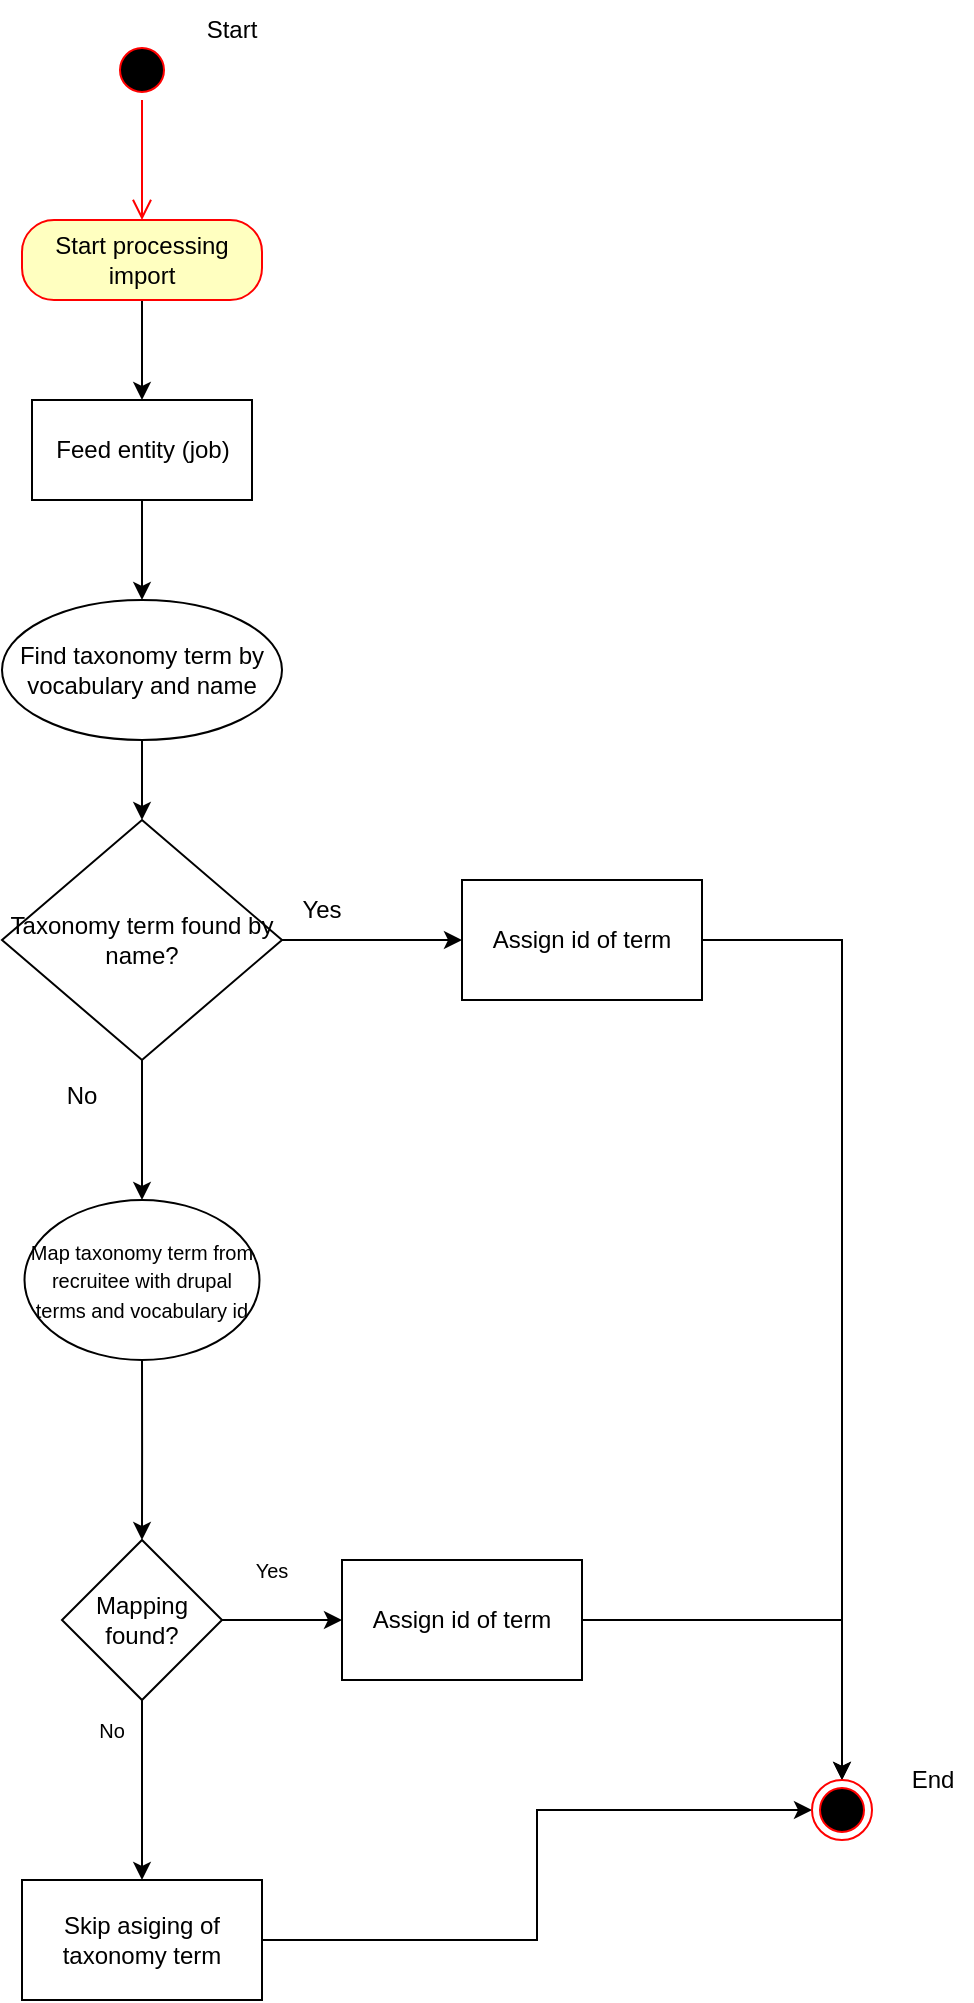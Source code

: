 <mxfile version="15.7.4" type="github">
  <diagram id="iSf-yj_qMK12I_bqWUh1" name="Page-1">
    <mxGraphModel dx="2062" dy="1151" grid="1" gridSize="10" guides="1" tooltips="1" connect="1" arrows="1" fold="1" page="1" pageScale="1" pageWidth="850" pageHeight="1100" math="0" shadow="0">
      <root>
        <mxCell id="0" />
        <mxCell id="1" parent="0" />
        <mxCell id="6jVoLOLnqwUoFQShDyTh-14" value="" style="ellipse;html=1;shape=startState;fillColor=#000000;strokeColor=#ff0000;" vertex="1" parent="1">
          <mxGeometry x="340" y="80" width="30" height="30" as="geometry" />
        </mxCell>
        <mxCell id="6jVoLOLnqwUoFQShDyTh-15" value="" style="edgeStyle=orthogonalEdgeStyle;html=1;verticalAlign=bottom;endArrow=open;endSize=8;strokeColor=#ff0000;rounded=0;" edge="1" source="6jVoLOLnqwUoFQShDyTh-14" parent="1">
          <mxGeometry relative="1" as="geometry">
            <mxPoint x="355" y="170" as="targetPoint" />
          </mxGeometry>
        </mxCell>
        <mxCell id="6jVoLOLnqwUoFQShDyTh-20" style="edgeStyle=orthogonalEdgeStyle;rounded=0;orthogonalLoop=1;jettySize=auto;html=1;exitX=0.5;exitY=1;exitDx=0;exitDy=0;entryX=0.5;entryY=0;entryDx=0;entryDy=0;" edge="1" parent="1" source="6jVoLOLnqwUoFQShDyTh-16" target="6jVoLOLnqwUoFQShDyTh-19">
          <mxGeometry relative="1" as="geometry" />
        </mxCell>
        <mxCell id="6jVoLOLnqwUoFQShDyTh-16" value="Start processing import" style="rounded=1;whiteSpace=wrap;html=1;arcSize=40;fontColor=#000000;fillColor=#ffffc0;strokeColor=#ff0000;" vertex="1" parent="1">
          <mxGeometry x="295" y="170" width="120" height="40" as="geometry" />
        </mxCell>
        <mxCell id="6jVoLOLnqwUoFQShDyTh-18" value="Start" style="text;html=1;strokeColor=none;fillColor=none;align=center;verticalAlign=middle;whiteSpace=wrap;rounded=0;" vertex="1" parent="1">
          <mxGeometry x="370" y="60" width="60" height="30" as="geometry" />
        </mxCell>
        <mxCell id="6jVoLOLnqwUoFQShDyTh-26" value="" style="edgeStyle=orthogonalEdgeStyle;rounded=0;orthogonalLoop=1;jettySize=auto;html=1;" edge="1" parent="1" source="6jVoLOLnqwUoFQShDyTh-19" target="6jVoLOLnqwUoFQShDyTh-25">
          <mxGeometry relative="1" as="geometry" />
        </mxCell>
        <mxCell id="6jVoLOLnqwUoFQShDyTh-19" value="Feed entity (job)" style="html=1;" vertex="1" parent="1">
          <mxGeometry x="300" y="260" width="110" height="50" as="geometry" />
        </mxCell>
        <mxCell id="6jVoLOLnqwUoFQShDyTh-28" value="" style="edgeStyle=orthogonalEdgeStyle;rounded=0;orthogonalLoop=1;jettySize=auto;html=1;" edge="1" parent="1" source="6jVoLOLnqwUoFQShDyTh-25" target="6jVoLOLnqwUoFQShDyTh-27">
          <mxGeometry relative="1" as="geometry" />
        </mxCell>
        <mxCell id="6jVoLOLnqwUoFQShDyTh-25" value="Find taxonomy term by vocabulary and name" style="ellipse;whiteSpace=wrap;html=1;" vertex="1" parent="1">
          <mxGeometry x="285" y="360" width="140" height="70" as="geometry" />
        </mxCell>
        <mxCell id="6jVoLOLnqwUoFQShDyTh-30" value="" style="edgeStyle=orthogonalEdgeStyle;rounded=0;orthogonalLoop=1;jettySize=auto;html=1;" edge="1" parent="1" source="6jVoLOLnqwUoFQShDyTh-27" target="6jVoLOLnqwUoFQShDyTh-29">
          <mxGeometry relative="1" as="geometry" />
        </mxCell>
        <mxCell id="6jVoLOLnqwUoFQShDyTh-34" value="" style="edgeStyle=orthogonalEdgeStyle;rounded=0;orthogonalLoop=1;jettySize=auto;html=1;" edge="1" parent="1" source="6jVoLOLnqwUoFQShDyTh-27" target="6jVoLOLnqwUoFQShDyTh-33">
          <mxGeometry relative="1" as="geometry" />
        </mxCell>
        <mxCell id="6jVoLOLnqwUoFQShDyTh-27" value="Taxonomy term found by name?" style="rhombus;whiteSpace=wrap;html=1;" vertex="1" parent="1">
          <mxGeometry x="285" y="470" width="140" height="120" as="geometry" />
        </mxCell>
        <mxCell id="6jVoLOLnqwUoFQShDyTh-42" style="edgeStyle=orthogonalEdgeStyle;rounded=0;orthogonalLoop=1;jettySize=auto;html=1;entryX=0.5;entryY=0;entryDx=0;entryDy=0;" edge="1" parent="1" source="6jVoLOLnqwUoFQShDyTh-29" target="6jVoLOLnqwUoFQShDyTh-41">
          <mxGeometry relative="1" as="geometry" />
        </mxCell>
        <mxCell id="6jVoLOLnqwUoFQShDyTh-29" value="Assign id of term" style="whiteSpace=wrap;html=1;" vertex="1" parent="1">
          <mxGeometry x="515" y="500" width="120" height="60" as="geometry" />
        </mxCell>
        <mxCell id="6jVoLOLnqwUoFQShDyTh-36" value="" style="edgeStyle=orthogonalEdgeStyle;rounded=0;orthogonalLoop=1;jettySize=auto;html=1;" edge="1" parent="1" source="6jVoLOLnqwUoFQShDyTh-33" target="6jVoLOLnqwUoFQShDyTh-35">
          <mxGeometry relative="1" as="geometry" />
        </mxCell>
        <mxCell id="6jVoLOLnqwUoFQShDyTh-33" value="&lt;font style=&quot;font-size: 10px&quot;&gt;Map taxonomy term from recruitee with drupal terms and vocabulary id&lt;/font&gt;" style="ellipse;whiteSpace=wrap;html=1;" vertex="1" parent="1">
          <mxGeometry x="296.25" y="660" width="117.5" height="80" as="geometry" />
        </mxCell>
        <mxCell id="6jVoLOLnqwUoFQShDyTh-38" value="" style="edgeStyle=orthogonalEdgeStyle;rounded=0;orthogonalLoop=1;jettySize=auto;html=1;" edge="1" parent="1" source="6jVoLOLnqwUoFQShDyTh-35" target="6jVoLOLnqwUoFQShDyTh-37">
          <mxGeometry relative="1" as="geometry" />
        </mxCell>
        <mxCell id="6jVoLOLnqwUoFQShDyTh-40" value="" style="edgeStyle=orthogonalEdgeStyle;rounded=0;orthogonalLoop=1;jettySize=auto;html=1;" edge="1" parent="1" source="6jVoLOLnqwUoFQShDyTh-35" target="6jVoLOLnqwUoFQShDyTh-39">
          <mxGeometry relative="1" as="geometry" />
        </mxCell>
        <mxCell id="6jVoLOLnqwUoFQShDyTh-35" value="Mapping found?" style="rhombus;whiteSpace=wrap;html=1;" vertex="1" parent="1">
          <mxGeometry x="315" y="830" width="80" height="80" as="geometry" />
        </mxCell>
        <mxCell id="6jVoLOLnqwUoFQShDyTh-43" style="edgeStyle=orthogonalEdgeStyle;rounded=0;orthogonalLoop=1;jettySize=auto;html=1;entryX=0.5;entryY=0;entryDx=0;entryDy=0;" edge="1" parent="1" source="6jVoLOLnqwUoFQShDyTh-37" target="6jVoLOLnqwUoFQShDyTh-41">
          <mxGeometry relative="1" as="geometry" />
        </mxCell>
        <mxCell id="6jVoLOLnqwUoFQShDyTh-37" value="Assign id of term" style="whiteSpace=wrap;html=1;" vertex="1" parent="1">
          <mxGeometry x="455" y="840" width="120" height="60" as="geometry" />
        </mxCell>
        <mxCell id="6jVoLOLnqwUoFQShDyTh-46" style="edgeStyle=orthogonalEdgeStyle;rounded=0;orthogonalLoop=1;jettySize=auto;html=1;exitX=1;exitY=0.5;exitDx=0;exitDy=0;entryX=0;entryY=0.5;entryDx=0;entryDy=0;" edge="1" parent="1" source="6jVoLOLnqwUoFQShDyTh-39" target="6jVoLOLnqwUoFQShDyTh-41">
          <mxGeometry relative="1" as="geometry" />
        </mxCell>
        <mxCell id="6jVoLOLnqwUoFQShDyTh-39" value="Skip asiging of taxonomy term" style="whiteSpace=wrap;html=1;" vertex="1" parent="1">
          <mxGeometry x="295" y="1000" width="120" height="60" as="geometry" />
        </mxCell>
        <mxCell id="6jVoLOLnqwUoFQShDyTh-41" value="" style="ellipse;html=1;shape=endState;fillColor=#000000;strokeColor=#ff0000;" vertex="1" parent="1">
          <mxGeometry x="690" y="950" width="30" height="30" as="geometry" />
        </mxCell>
        <mxCell id="6jVoLOLnqwUoFQShDyTh-47" value="Yes" style="text;html=1;strokeColor=none;fillColor=none;align=center;verticalAlign=middle;whiteSpace=wrap;rounded=0;" vertex="1" parent="1">
          <mxGeometry x="415" y="500" width="60" height="30" as="geometry" />
        </mxCell>
        <mxCell id="6jVoLOLnqwUoFQShDyTh-48" value="End" style="text;html=1;align=center;verticalAlign=middle;resizable=0;points=[];autosize=1;strokeColor=none;fillColor=none;" vertex="1" parent="1">
          <mxGeometry x="730" y="940" width="40" height="20" as="geometry" />
        </mxCell>
        <mxCell id="6jVoLOLnqwUoFQShDyTh-49" value="&lt;div&gt;No&lt;/div&gt;&lt;div&gt;&lt;br&gt;&lt;/div&gt;" style="text;html=1;strokeColor=none;fillColor=none;align=center;verticalAlign=middle;whiteSpace=wrap;rounded=0;" vertex="1" parent="1">
          <mxGeometry x="295" y="600" width="60" height="30" as="geometry" />
        </mxCell>
        <mxCell id="6jVoLOLnqwUoFQShDyTh-50" value="No" style="text;html=1;strokeColor=none;fillColor=none;align=center;verticalAlign=middle;whiteSpace=wrap;rounded=0;fontSize=10;" vertex="1" parent="1">
          <mxGeometry x="310" y="910" width="60" height="30" as="geometry" />
        </mxCell>
        <mxCell id="6jVoLOLnqwUoFQShDyTh-51" value="Yes" style="text;html=1;strokeColor=none;fillColor=none;align=center;verticalAlign=middle;whiteSpace=wrap;rounded=0;fontSize=10;" vertex="1" parent="1">
          <mxGeometry x="390" y="830" width="60" height="30" as="geometry" />
        </mxCell>
      </root>
    </mxGraphModel>
  </diagram>
</mxfile>
